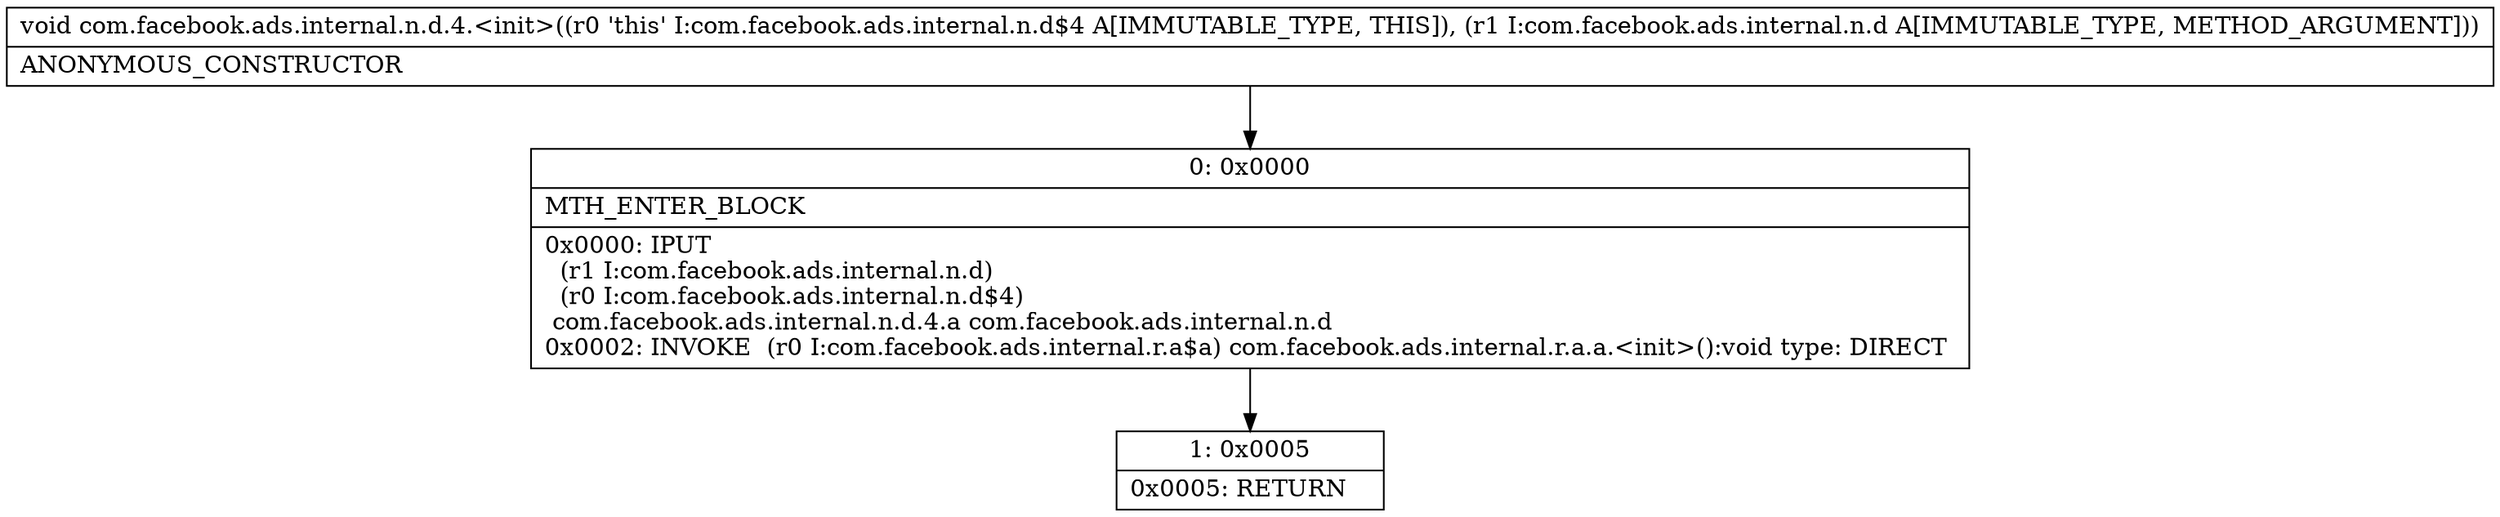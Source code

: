 digraph "CFG forcom.facebook.ads.internal.n.d.4.\<init\>(Lcom\/facebook\/ads\/internal\/n\/d;)V" {
Node_0 [shape=record,label="{0\:\ 0x0000|MTH_ENTER_BLOCK\l|0x0000: IPUT  \l  (r1 I:com.facebook.ads.internal.n.d)\l  (r0 I:com.facebook.ads.internal.n.d$4)\l com.facebook.ads.internal.n.d.4.a com.facebook.ads.internal.n.d \l0x0002: INVOKE  (r0 I:com.facebook.ads.internal.r.a$a) com.facebook.ads.internal.r.a.a.\<init\>():void type: DIRECT \l}"];
Node_1 [shape=record,label="{1\:\ 0x0005|0x0005: RETURN   \l}"];
MethodNode[shape=record,label="{void com.facebook.ads.internal.n.d.4.\<init\>((r0 'this' I:com.facebook.ads.internal.n.d$4 A[IMMUTABLE_TYPE, THIS]), (r1 I:com.facebook.ads.internal.n.d A[IMMUTABLE_TYPE, METHOD_ARGUMENT]))  | ANONYMOUS_CONSTRUCTOR\l}"];
MethodNode -> Node_0;
Node_0 -> Node_1;
}

